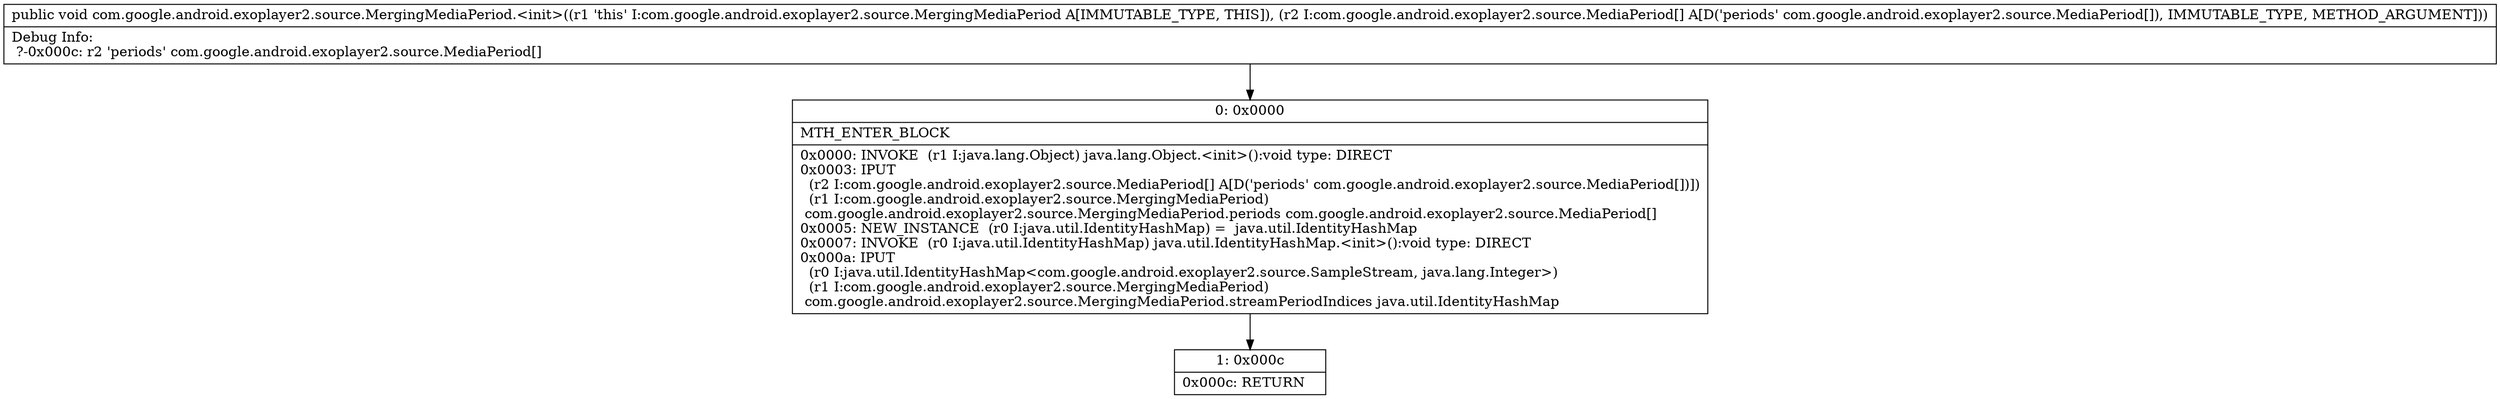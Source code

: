 digraph "CFG forcom.google.android.exoplayer2.source.MergingMediaPeriod.\<init\>([Lcom\/google\/android\/exoplayer2\/source\/MediaPeriod;)V" {
Node_0 [shape=record,label="{0\:\ 0x0000|MTH_ENTER_BLOCK\l|0x0000: INVOKE  (r1 I:java.lang.Object) java.lang.Object.\<init\>():void type: DIRECT \l0x0003: IPUT  \l  (r2 I:com.google.android.exoplayer2.source.MediaPeriod[] A[D('periods' com.google.android.exoplayer2.source.MediaPeriod[])])\l  (r1 I:com.google.android.exoplayer2.source.MergingMediaPeriod)\l com.google.android.exoplayer2.source.MergingMediaPeriod.periods com.google.android.exoplayer2.source.MediaPeriod[] \l0x0005: NEW_INSTANCE  (r0 I:java.util.IdentityHashMap) =  java.util.IdentityHashMap \l0x0007: INVOKE  (r0 I:java.util.IdentityHashMap) java.util.IdentityHashMap.\<init\>():void type: DIRECT \l0x000a: IPUT  \l  (r0 I:java.util.IdentityHashMap\<com.google.android.exoplayer2.source.SampleStream, java.lang.Integer\>)\l  (r1 I:com.google.android.exoplayer2.source.MergingMediaPeriod)\l com.google.android.exoplayer2.source.MergingMediaPeriod.streamPeriodIndices java.util.IdentityHashMap \l}"];
Node_1 [shape=record,label="{1\:\ 0x000c|0x000c: RETURN   \l}"];
MethodNode[shape=record,label="{public void com.google.android.exoplayer2.source.MergingMediaPeriod.\<init\>((r1 'this' I:com.google.android.exoplayer2.source.MergingMediaPeriod A[IMMUTABLE_TYPE, THIS]), (r2 I:com.google.android.exoplayer2.source.MediaPeriod[] A[D('periods' com.google.android.exoplayer2.source.MediaPeriod[]), IMMUTABLE_TYPE, METHOD_ARGUMENT]))  | Debug Info:\l  ?\-0x000c: r2 'periods' com.google.android.exoplayer2.source.MediaPeriod[]\l}"];
MethodNode -> Node_0;
Node_0 -> Node_1;
}


